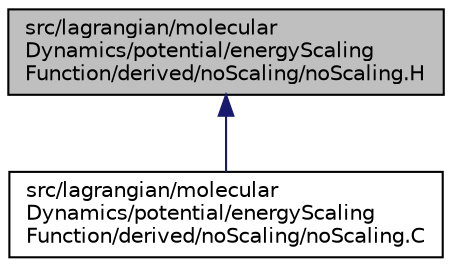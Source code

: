 digraph "src/lagrangian/molecularDynamics/potential/energyScalingFunction/derived/noScaling/noScaling.H"
{
  bgcolor="transparent";
  edge [fontname="Helvetica",fontsize="10",labelfontname="Helvetica",labelfontsize="10"];
  node [fontname="Helvetica",fontsize="10",shape=record];
  Node113 [label="src/lagrangian/molecular\lDynamics/potential/energyScaling\lFunction/derived/noScaling/noScaling.H",height=0.2,width=0.4,color="black", fillcolor="grey75", style="filled", fontcolor="black"];
  Node113 -> Node114 [dir="back",color="midnightblue",fontsize="10",style="solid",fontname="Helvetica"];
  Node114 [label="src/lagrangian/molecular\lDynamics/potential/energyScaling\lFunction/derived/noScaling/noScaling.C",height=0.2,width=0.4,color="black",URL="$a07175.html"];
}
